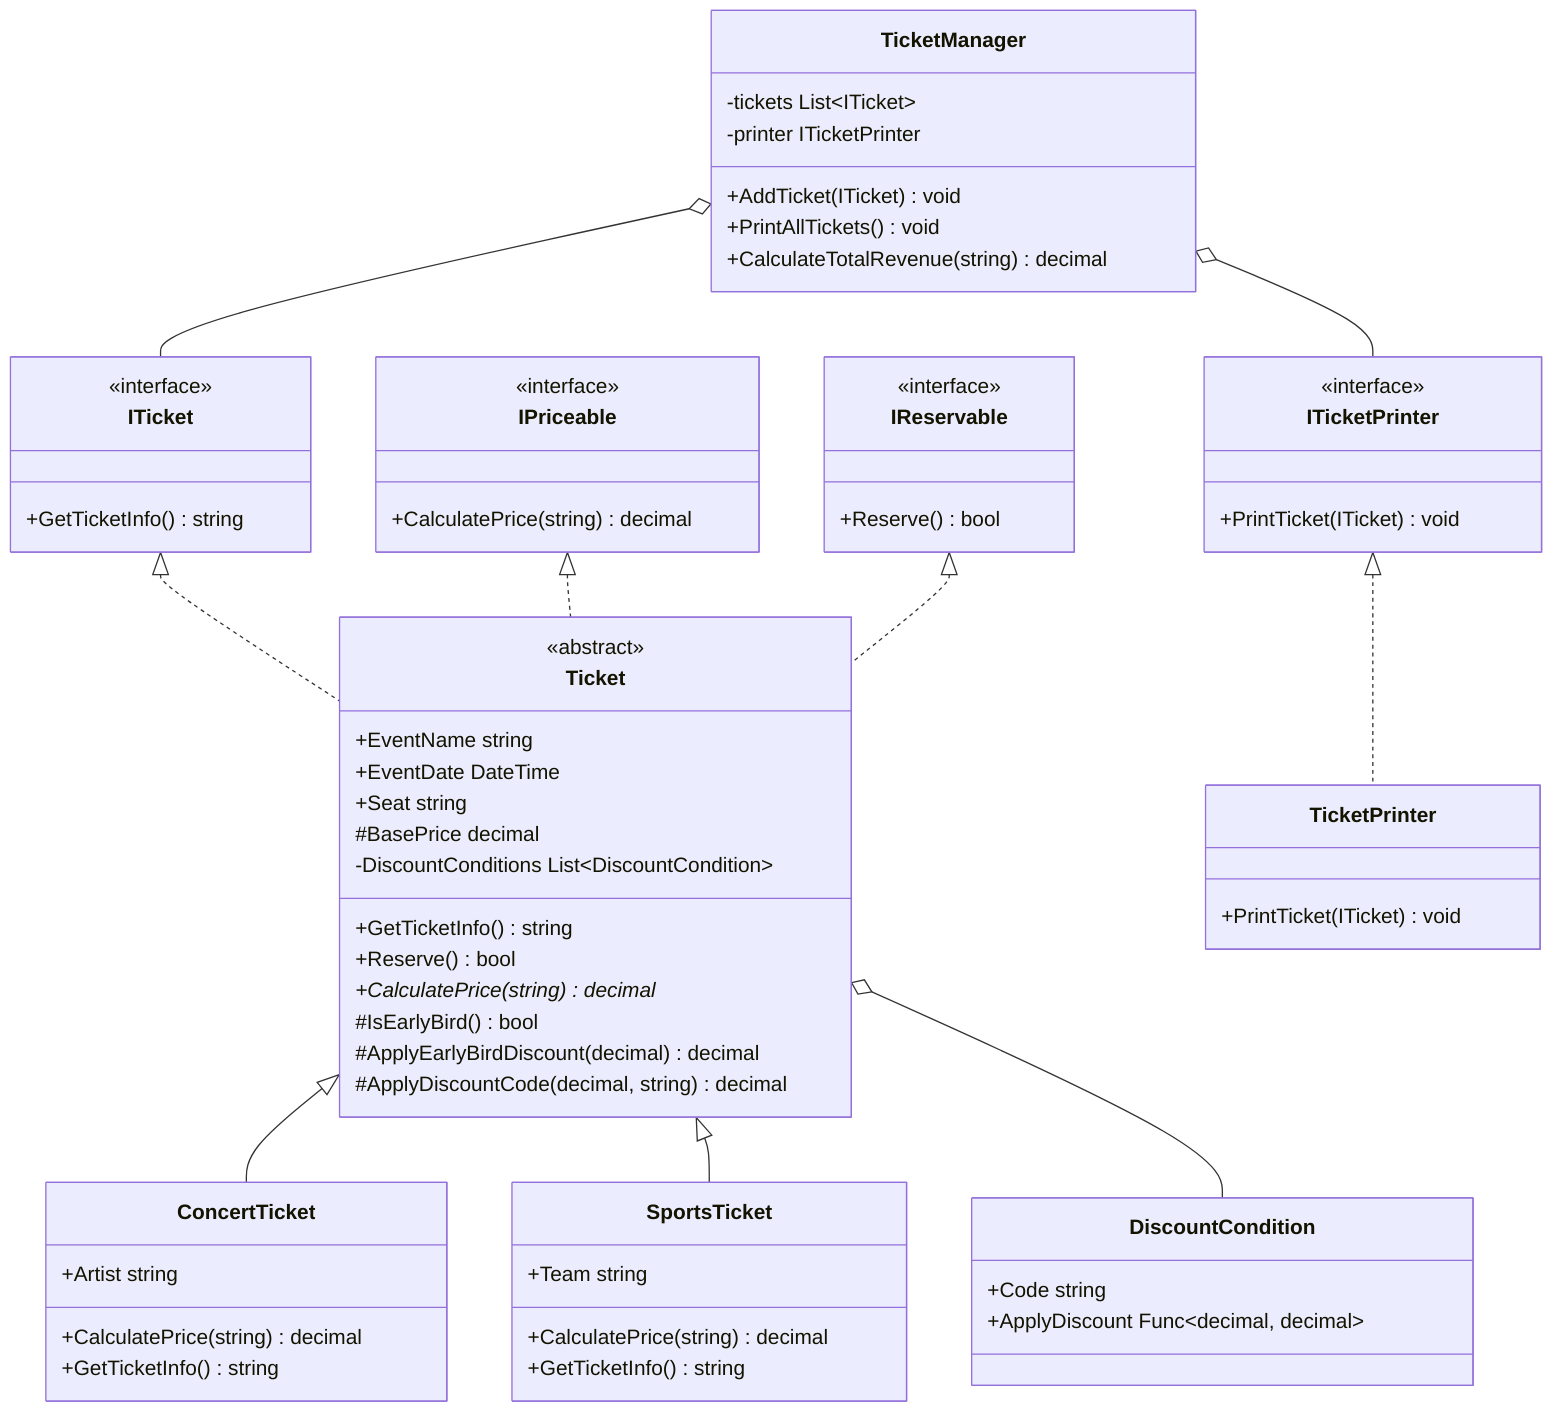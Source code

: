 classDiagram
    class ITicket {
        <<interface>>
        +GetTicketInfo() string
    }
    class IPriceable {
        <<interface>>
        +CalculatePrice(string) decimal
    }
    class IReservable {
        <<interface>>
        +Reserve() bool
    }
    class DiscountCondition {
        +Code string
        +ApplyDiscount Func~decimal, decimal~
    }
    class Ticket {
        <<abstract>>
        +EventName string
        +EventDate DateTime
        +Seat string
        #BasePrice decimal
        -DiscountConditions List~DiscountCondition~
        +GetTicketInfo() string
        +Reserve() bool
        +CalculatePrice(string)* decimal
        #IsEarlyBird() bool
        #ApplyEarlyBirdDiscount(decimal) decimal
        #ApplyDiscountCode(decimal, string) decimal
    }
    class ConcertTicket {
        +Artist string
        +CalculatePrice(string) decimal
        +GetTicketInfo() string
    }
    class SportsTicket {
        +Team string
        +CalculatePrice(string) decimal
        +GetTicketInfo() string
    }
    class ITicketPrinter {
        <<interface>>
        +PrintTicket(ITicket) void
    }
    class TicketPrinter {
        +PrintTicket(ITicket) void
    }
    class TicketManager {
        -tickets List~ITicket~
        -printer ITicketPrinter
        +AddTicket(ITicket) void
        +PrintAllTickets() void
        +CalculateTotalRevenue(string) decimal
    }

    ITicket <|.. Ticket
    IPriceable <|.. Ticket
    IReservable <|.. Ticket
    Ticket <|-- ConcertTicket
    Ticket <|-- SportsTicket
    Ticket o-- DiscountCondition
    ITicketPrinter <|.. TicketPrinter
    TicketManager o-- ITicketPrinter
    TicketManager o-- ITicket